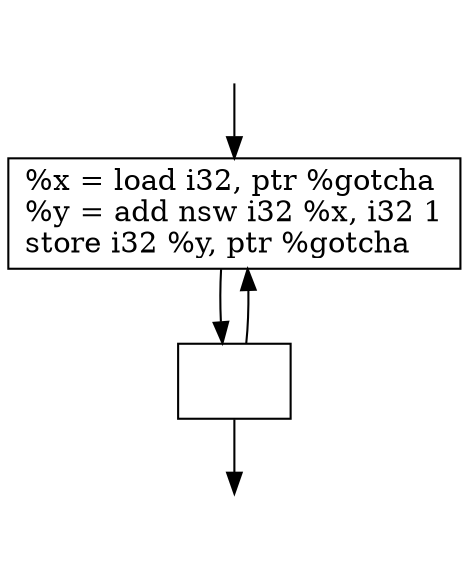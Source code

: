 digraph {
    entry [style=invis]
    bb [shape=rect, label="%x = load i32, ptr %gotcha\l%y = add nsw i32 %x, i32 1\lstore i32 %y, ptr %gotcha\l"]
    dummy [shape=rect, label=""]
    exit  [style=invis]

    entry -> bb;
    bb -> dummy;
    dummy -> bb;
    dummy -> exit;
}
